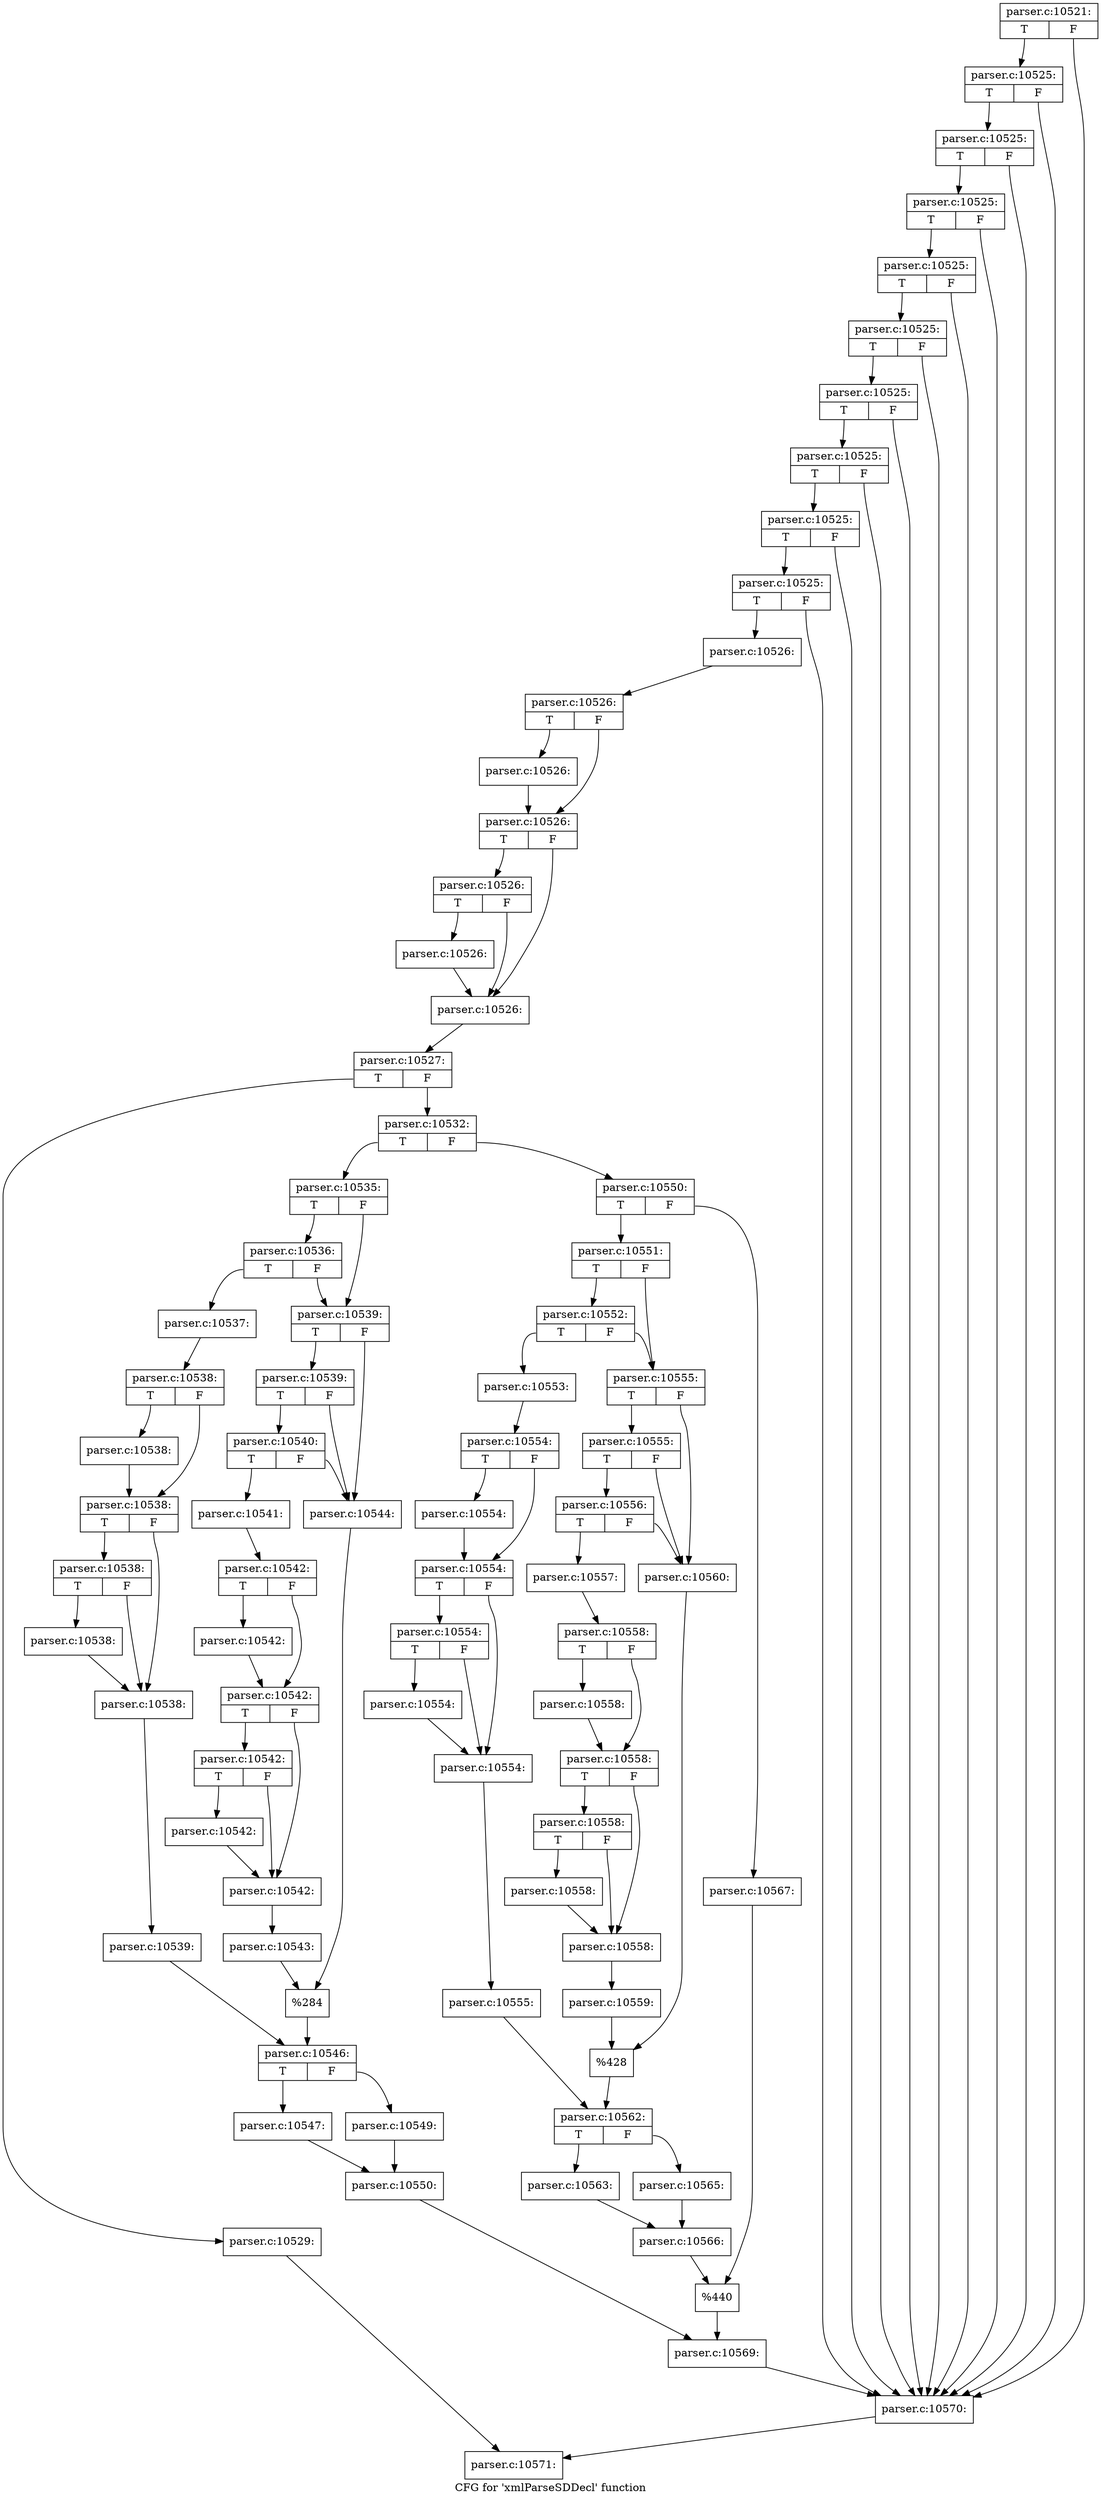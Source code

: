 digraph "CFG for 'xmlParseSDDecl' function" {
	label="CFG for 'xmlParseSDDecl' function";

	Node0x4805dd0 [shape=record,label="{parser.c:10521:|{<s0>T|<s1>F}}"];
	Node0x4805dd0:s0 -> Node0x48101c0;
	Node0x4805dd0:s1 -> Node0x47f5cf0;
	Node0x48101c0 [shape=record,label="{parser.c:10525:|{<s0>T|<s1>F}}"];
	Node0x48101c0:s0 -> Node0x4810170;
	Node0x48101c0:s1 -> Node0x47f5cf0;
	Node0x4810170 [shape=record,label="{parser.c:10525:|{<s0>T|<s1>F}}"];
	Node0x4810170:s0 -> Node0x4810120;
	Node0x4810170:s1 -> Node0x47f5cf0;
	Node0x4810120 [shape=record,label="{parser.c:10525:|{<s0>T|<s1>F}}"];
	Node0x4810120:s0 -> Node0x48100d0;
	Node0x4810120:s1 -> Node0x47f5cf0;
	Node0x48100d0 [shape=record,label="{parser.c:10525:|{<s0>T|<s1>F}}"];
	Node0x48100d0:s0 -> Node0x4810080;
	Node0x48100d0:s1 -> Node0x47f5cf0;
	Node0x4810080 [shape=record,label="{parser.c:10525:|{<s0>T|<s1>F}}"];
	Node0x4810080:s0 -> Node0x4810030;
	Node0x4810080:s1 -> Node0x47f5cf0;
	Node0x4810030 [shape=record,label="{parser.c:10525:|{<s0>T|<s1>F}}"];
	Node0x4810030:s0 -> Node0x480ffe0;
	Node0x4810030:s1 -> Node0x47f5cf0;
	Node0x480ffe0 [shape=record,label="{parser.c:10525:|{<s0>T|<s1>F}}"];
	Node0x480ffe0:s0 -> Node0x480ff90;
	Node0x480ffe0:s1 -> Node0x47f5cf0;
	Node0x480ff90 [shape=record,label="{parser.c:10525:|{<s0>T|<s1>F}}"];
	Node0x480ff90:s0 -> Node0x480ff40;
	Node0x480ff90:s1 -> Node0x47f5cf0;
	Node0x480ff40 [shape=record,label="{parser.c:10525:|{<s0>T|<s1>F}}"];
	Node0x480ff40:s0 -> Node0x47f5b50;
	Node0x480ff40:s1 -> Node0x47f5cf0;
	Node0x47f5b50 [shape=record,label="{parser.c:10526:}"];
	Node0x47f5b50 -> Node0x4813360;
	Node0x4813360 [shape=record,label="{parser.c:10526:|{<s0>T|<s1>F}}"];
	Node0x4813360:s0 -> Node0x4813d50;
	Node0x4813360:s1 -> Node0x4813da0;
	Node0x4813d50 [shape=record,label="{parser.c:10526:}"];
	Node0x4813d50 -> Node0x4813da0;
	Node0x4813da0 [shape=record,label="{parser.c:10526:|{<s0>T|<s1>F}}"];
	Node0x4813da0:s0 -> Node0x4814480;
	Node0x4813da0:s1 -> Node0x4814430;
	Node0x4814480 [shape=record,label="{parser.c:10526:|{<s0>T|<s1>F}}"];
	Node0x4814480:s0 -> Node0x48143e0;
	Node0x4814480:s1 -> Node0x4814430;
	Node0x48143e0 [shape=record,label="{parser.c:10526:}"];
	Node0x48143e0 -> Node0x4814430;
	Node0x4814430 [shape=record,label="{parser.c:10526:}"];
	Node0x4814430 -> Node0x48132c0;
	Node0x48132c0 [shape=record,label="{parser.c:10527:|{<s0>T|<s1>F}}"];
	Node0x48132c0:s0 -> Node0x4813310;
	Node0x48132c0:s1 -> Node0x4814fb0;
	Node0x4813310 [shape=record,label="{parser.c:10529:}"];
	Node0x4813310 -> Node0x480f670;
	Node0x4814fb0 [shape=record,label="{parser.c:10532:|{<s0>T|<s1>F}}"];
	Node0x4814fb0:s0 -> Node0x4815c50;
	Node0x4814fb0:s1 -> Node0x4815cf0;
	Node0x4815c50 [shape=record,label="{parser.c:10535:|{<s0>T|<s1>F}}"];
	Node0x4815c50:s0 -> Node0x4816520;
	Node0x4815c50:s1 -> Node0x48164d0;
	Node0x4816520 [shape=record,label="{parser.c:10536:|{<s0>T|<s1>F}}"];
	Node0x4816520:s0 -> Node0x4816430;
	Node0x4816520:s1 -> Node0x48164d0;
	Node0x4816430 [shape=record,label="{parser.c:10537:}"];
	Node0x4816430 -> Node0x4817260;
	Node0x4817260 [shape=record,label="{parser.c:10538:|{<s0>T|<s1>F}}"];
	Node0x4817260:s0 -> Node0x4817cd0;
	Node0x4817260:s1 -> Node0x4817d20;
	Node0x4817cd0 [shape=record,label="{parser.c:10538:}"];
	Node0x4817cd0 -> Node0x4817d20;
	Node0x4817d20 [shape=record,label="{parser.c:10538:|{<s0>T|<s1>F}}"];
	Node0x4817d20:s0 -> Node0x4818400;
	Node0x4817d20:s1 -> Node0x48183b0;
	Node0x4818400 [shape=record,label="{parser.c:10538:|{<s0>T|<s1>F}}"];
	Node0x4818400:s0 -> Node0x4818360;
	Node0x4818400:s1 -> Node0x48183b0;
	Node0x4818360 [shape=record,label="{parser.c:10538:}"];
	Node0x4818360 -> Node0x48183b0;
	Node0x48183b0 [shape=record,label="{parser.c:10538:}"];
	Node0x48183b0 -> Node0x48171c0;
	Node0x48171c0 [shape=record,label="{parser.c:10539:}"];
	Node0x48171c0 -> Node0x4816480;
	Node0x48164d0 [shape=record,label="{parser.c:10539:|{<s0>T|<s1>F}}"];
	Node0x48164d0:s0 -> Node0x4818ff0;
	Node0x48164d0:s1 -> Node0x4818f20;
	Node0x4818ff0 [shape=record,label="{parser.c:10539:|{<s0>T|<s1>F}}"];
	Node0x4818ff0:s0 -> Node0x4818f70;
	Node0x4818ff0:s1 -> Node0x4818f20;
	Node0x4818f70 [shape=record,label="{parser.c:10540:|{<s0>T|<s1>F}}"];
	Node0x4818f70:s0 -> Node0x4817210;
	Node0x4818f70:s1 -> Node0x4818f20;
	Node0x4817210 [shape=record,label="{parser.c:10541:}"];
	Node0x4817210 -> Node0x481a2c0;
	Node0x481a2c0 [shape=record,label="{parser.c:10542:|{<s0>T|<s1>F}}"];
	Node0x481a2c0:s0 -> Node0x481ad30;
	Node0x481a2c0:s1 -> Node0x481ad80;
	Node0x481ad30 [shape=record,label="{parser.c:10542:}"];
	Node0x481ad30 -> Node0x481ad80;
	Node0x481ad80 [shape=record,label="{parser.c:10542:|{<s0>T|<s1>F}}"];
	Node0x481ad80:s0 -> Node0x481b460;
	Node0x481ad80:s1 -> Node0x481b410;
	Node0x481b460 [shape=record,label="{parser.c:10542:|{<s0>T|<s1>F}}"];
	Node0x481b460:s0 -> Node0x481b3c0;
	Node0x481b460:s1 -> Node0x481b410;
	Node0x481b3c0 [shape=record,label="{parser.c:10542:}"];
	Node0x481b3c0 -> Node0x481b410;
	Node0x481b410 [shape=record,label="{parser.c:10542:}"];
	Node0x481b410 -> Node0x481a220;
	Node0x481a220 [shape=record,label="{parser.c:10543:}"];
	Node0x481a220 -> Node0x4818ed0;
	Node0x4818f20 [shape=record,label="{parser.c:10544:}"];
	Node0x4818f20 -> Node0x4818ed0;
	Node0x4818ed0 [shape=record,label="{%284}"];
	Node0x4818ed0 -> Node0x4816480;
	Node0x4816480 [shape=record,label="{parser.c:10546:|{<s0>T|<s1>F}}"];
	Node0x4816480:s0 -> Node0x481a270;
	Node0x4816480:s1 -> Node0x481c3b0;
	Node0x481a270 [shape=record,label="{parser.c:10547:}"];
	Node0x481a270 -> Node0x481c360;
	Node0x481c3b0 [shape=record,label="{parser.c:10549:}"];
	Node0x481c3b0 -> Node0x481c360;
	Node0x481c360 [shape=record,label="{parser.c:10550:}"];
	Node0x481c360 -> Node0x4815ca0;
	Node0x4815cf0 [shape=record,label="{parser.c:10550:|{<s0>T|<s1>F}}"];
	Node0x4815cf0:s0 -> Node0x481cee0;
	Node0x4815cf0:s1 -> Node0x481cf80;
	Node0x481cee0 [shape=record,label="{parser.c:10551:|{<s0>T|<s1>F}}"];
	Node0x481cee0:s0 -> Node0x481d7b0;
	Node0x481cee0:s1 -> Node0x481d760;
	Node0x481d7b0 [shape=record,label="{parser.c:10552:|{<s0>T|<s1>F}}"];
	Node0x481d7b0:s0 -> Node0x481d6c0;
	Node0x481d7b0:s1 -> Node0x481d760;
	Node0x481d6c0 [shape=record,label="{parser.c:10553:}"];
	Node0x481d6c0 -> Node0x481e4f0;
	Node0x481e4f0 [shape=record,label="{parser.c:10554:|{<s0>T|<s1>F}}"];
	Node0x481e4f0:s0 -> Node0x481ef60;
	Node0x481e4f0:s1 -> Node0x481efb0;
	Node0x481ef60 [shape=record,label="{parser.c:10554:}"];
	Node0x481ef60 -> Node0x481efb0;
	Node0x481efb0 [shape=record,label="{parser.c:10554:|{<s0>T|<s1>F}}"];
	Node0x481efb0:s0 -> Node0x481f690;
	Node0x481efb0:s1 -> Node0x481f640;
	Node0x481f690 [shape=record,label="{parser.c:10554:|{<s0>T|<s1>F}}"];
	Node0x481f690:s0 -> Node0x481f5f0;
	Node0x481f690:s1 -> Node0x481f640;
	Node0x481f5f0 [shape=record,label="{parser.c:10554:}"];
	Node0x481f5f0 -> Node0x481f640;
	Node0x481f640 [shape=record,label="{parser.c:10554:}"];
	Node0x481f640 -> Node0x481e450;
	Node0x481e450 [shape=record,label="{parser.c:10555:}"];
	Node0x481e450 -> Node0x481d710;
	Node0x481d760 [shape=record,label="{parser.c:10555:|{<s0>T|<s1>F}}"];
	Node0x481d760:s0 -> Node0x4820280;
	Node0x481d760:s1 -> Node0x48201b0;
	Node0x4820280 [shape=record,label="{parser.c:10555:|{<s0>T|<s1>F}}"];
	Node0x4820280:s0 -> Node0x4820200;
	Node0x4820280:s1 -> Node0x48201b0;
	Node0x4820200 [shape=record,label="{parser.c:10556:|{<s0>T|<s1>F}}"];
	Node0x4820200:s0 -> Node0x481e4a0;
	Node0x4820200:s1 -> Node0x48201b0;
	Node0x481e4a0 [shape=record,label="{parser.c:10557:}"];
	Node0x481e4a0 -> Node0x4821510;
	Node0x4821510 [shape=record,label="{parser.c:10558:|{<s0>T|<s1>F}}"];
	Node0x4821510:s0 -> Node0x4821f80;
	Node0x4821510:s1 -> Node0x4821fd0;
	Node0x4821f80 [shape=record,label="{parser.c:10558:}"];
	Node0x4821f80 -> Node0x4821fd0;
	Node0x4821fd0 [shape=record,label="{parser.c:10558:|{<s0>T|<s1>F}}"];
	Node0x4821fd0:s0 -> Node0x48226b0;
	Node0x4821fd0:s1 -> Node0x4822660;
	Node0x48226b0 [shape=record,label="{parser.c:10558:|{<s0>T|<s1>F}}"];
	Node0x48226b0:s0 -> Node0x4822610;
	Node0x48226b0:s1 -> Node0x4822660;
	Node0x4822610 [shape=record,label="{parser.c:10558:}"];
	Node0x4822610 -> Node0x4822660;
	Node0x4822660 [shape=record,label="{parser.c:10558:}"];
	Node0x4822660 -> Node0x4821470;
	Node0x4821470 [shape=record,label="{parser.c:10559:}"];
	Node0x4821470 -> Node0x4820160;
	Node0x48201b0 [shape=record,label="{parser.c:10560:}"];
	Node0x48201b0 -> Node0x4820160;
	Node0x4820160 [shape=record,label="{%428}"];
	Node0x4820160 -> Node0x481d710;
	Node0x481d710 [shape=record,label="{parser.c:10562:|{<s0>T|<s1>F}}"];
	Node0x481d710:s0 -> Node0x48214c0;
	Node0x481d710:s1 -> Node0x4823600;
	Node0x48214c0 [shape=record,label="{parser.c:10563:}"];
	Node0x48214c0 -> Node0x48235b0;
	Node0x4823600 [shape=record,label="{parser.c:10565:}"];
	Node0x4823600 -> Node0x48235b0;
	Node0x48235b0 [shape=record,label="{parser.c:10566:}"];
	Node0x48235b0 -> Node0x481cf30;
	Node0x481cf80 [shape=record,label="{parser.c:10567:}"];
	Node0x481cf80 -> Node0x481cf30;
	Node0x481cf30 [shape=record,label="{%440}"];
	Node0x481cf30 -> Node0x4815ca0;
	Node0x4815ca0 [shape=record,label="{parser.c:10569:}"];
	Node0x4815ca0 -> Node0x47f5cf0;
	Node0x47f5cf0 [shape=record,label="{parser.c:10570:}"];
	Node0x47f5cf0 -> Node0x480f670;
	Node0x480f670 [shape=record,label="{parser.c:10571:}"];
}
